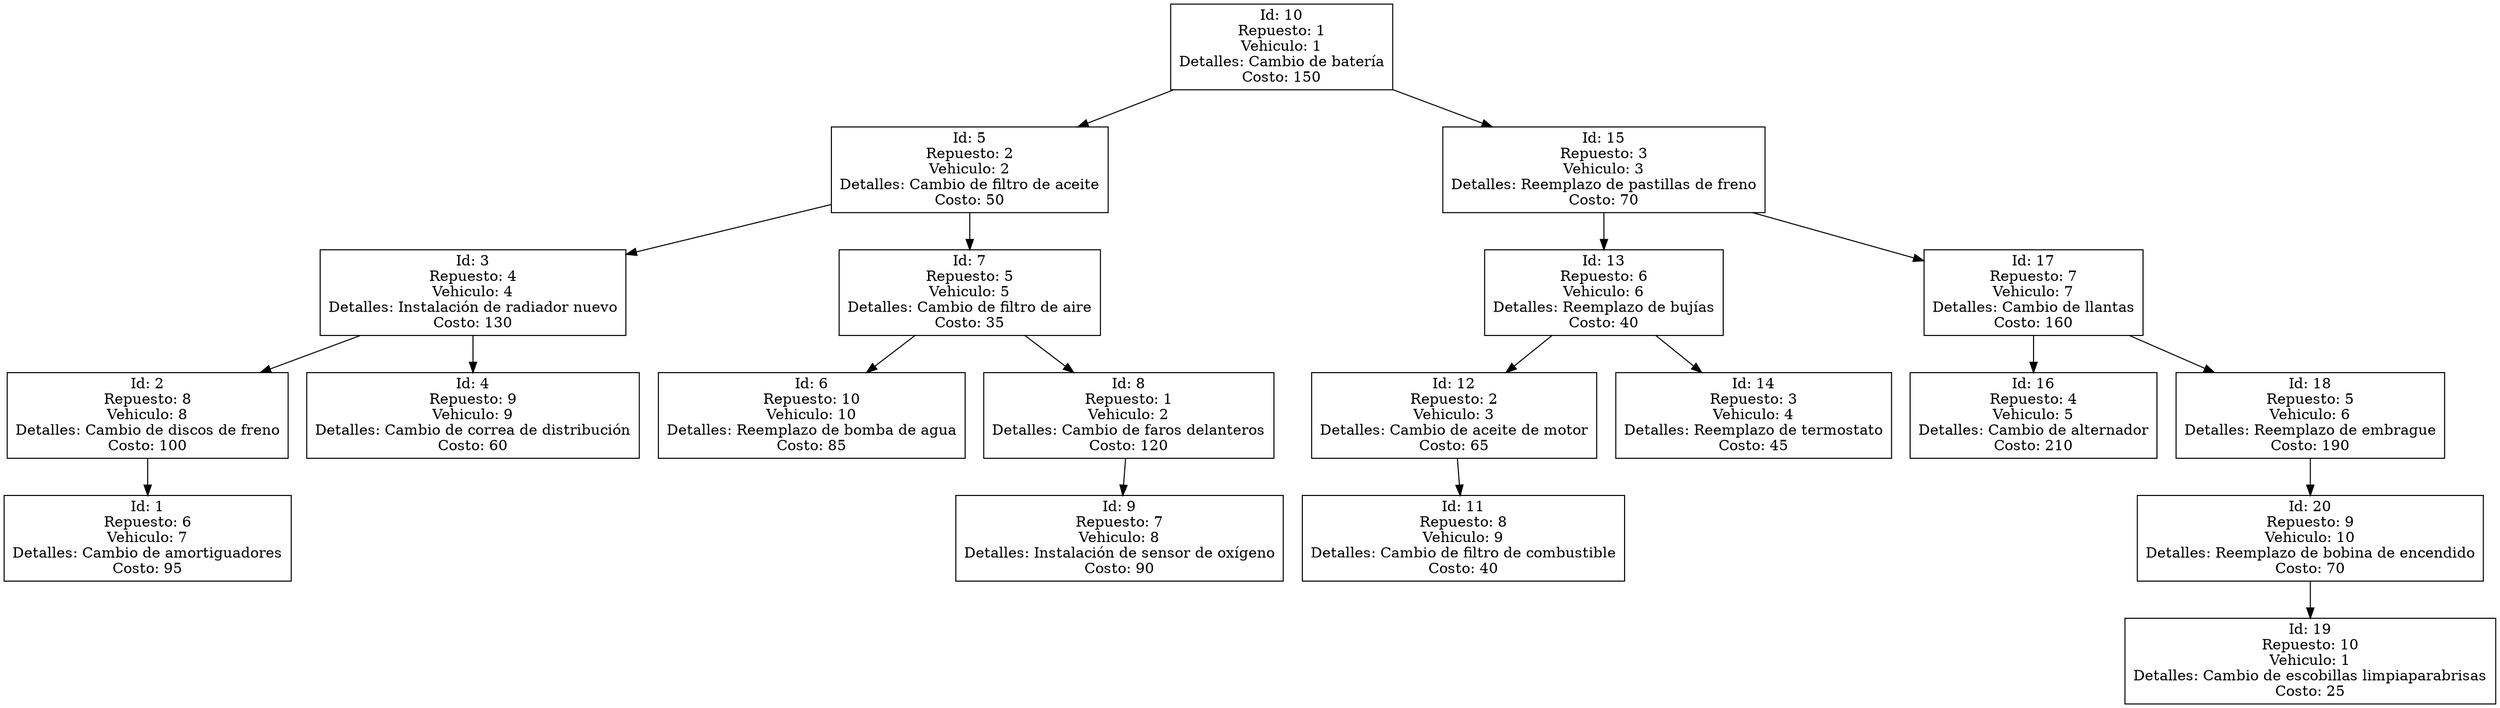 digraph BST {
    node [shape=rectangle];
    "10" [label="Id: 10\nRepuesto: 1\nVehiculo: 1\nDetalles: Cambio de batería\nCosto: 150"];
    "10" -> "5";
    "5" [label="Id: 5\nRepuesto: 2\nVehiculo: 2\nDetalles: Cambio de filtro de aceite\nCosto: 50"];
    "5" -> "3";
    "3" [label="Id: 3\nRepuesto: 4\nVehiculo: 4\nDetalles: Instalación de radiador nuevo\nCosto: 130"];
    "3" -> "2";
    "2" [label="Id: 2\nRepuesto: 8\nVehiculo: 8\nDetalles: Cambio de discos de freno\nCosto: 100"];
    "2" -> "1";
    "1" [label="Id: 1\nRepuesto: 6\nVehiculo: 7\nDetalles: Cambio de amortiguadores\nCosto: 95"];
    "3" -> "4";
    "4" [label="Id: 4\nRepuesto: 9\nVehiculo: 9\nDetalles: Cambio de correa de distribución\nCosto: 60"];
    "5" -> "7";
    "7" [label="Id: 7\nRepuesto: 5\nVehiculo: 5\nDetalles: Cambio de filtro de aire\nCosto: 35"];
    "7" -> "6";
    "6" [label="Id: 6\nRepuesto: 10\nVehiculo: 10\nDetalles: Reemplazo de bomba de agua\nCosto: 85"];
    "7" -> "8";
    "8" [label="Id: 8\nRepuesto: 1\nVehiculo: 2\nDetalles: Cambio de faros delanteros\nCosto: 120"];
    "8" -> "9";
    "9" [label="Id: 9\nRepuesto: 7\nVehiculo: 8\nDetalles: Instalación de sensor de oxígeno\nCosto: 90"];
    "10" -> "15";
    "15" [label="Id: 15\nRepuesto: 3\nVehiculo: 3\nDetalles: Reemplazo de pastillas de freno\nCosto: 70"];
    "15" -> "13";
    "13" [label="Id: 13\nRepuesto: 6\nVehiculo: 6\nDetalles: Reemplazo de bujías\nCosto: 40"];
    "13" -> "12";
    "12" [label="Id: 12\nRepuesto: 2\nVehiculo: 3\nDetalles: Cambio de aceite de motor\nCosto: 65"];
    "12" -> "11";
    "11" [label="Id: 11\nRepuesto: 8\nVehiculo: 9\nDetalles: Cambio de filtro de combustible\nCosto: 40"];
    "13" -> "14";
    "14" [label="Id: 14\nRepuesto: 3\nVehiculo: 4\nDetalles: Reemplazo de termostato\nCosto: 45"];
    "15" -> "17";
    "17" [label="Id: 17\nRepuesto: 7\nVehiculo: 7\nDetalles: Cambio de llantas\nCosto: 160"];
    "17" -> "16";
    "16" [label="Id: 16\nRepuesto: 4\nVehiculo: 5\nDetalles: Cambio de alternador\nCosto: 210"];
    "17" -> "18";
    "18" [label="Id: 18\nRepuesto: 5\nVehiculo: 6\nDetalles: Reemplazo de embrague\nCosto: 190"];
    "18" -> "20";
    "20" [label="Id: 20\nRepuesto: 9\nVehiculo: 10\nDetalles: Reemplazo de bobina de encendido\nCosto: 70"];
    "20" -> "19";
    "19" [label="Id: 19\nRepuesto: 10\nVehiculo: 1\nDetalles: Cambio de escobillas limpiaparabrisas\nCosto: 25"];
}

